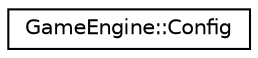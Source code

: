 digraph "Graphical Class Hierarchy"
{
 // LATEX_PDF_SIZE
  edge [fontname="Helvetica",fontsize="10",labelfontname="Helvetica",labelfontsize="10"];
  node [fontname="Helvetica",fontsize="10",shape=record];
  rankdir="LR";
  Node0 [label="GameEngine::Config",height=0.2,width=0.4,color="black", fillcolor="white", style="filled",URL="$struct_game_engine_1_1_config.html",tooltip="Config for game engines."];
}
